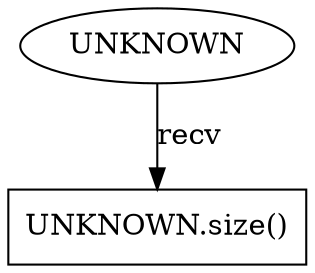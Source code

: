 digraph "6528" {
1 [label="UNKNOWN.size()" shape=box]
2 [label="UNKNOWN" shape=ellipse]
2 -> 1 [label="recv"];
}